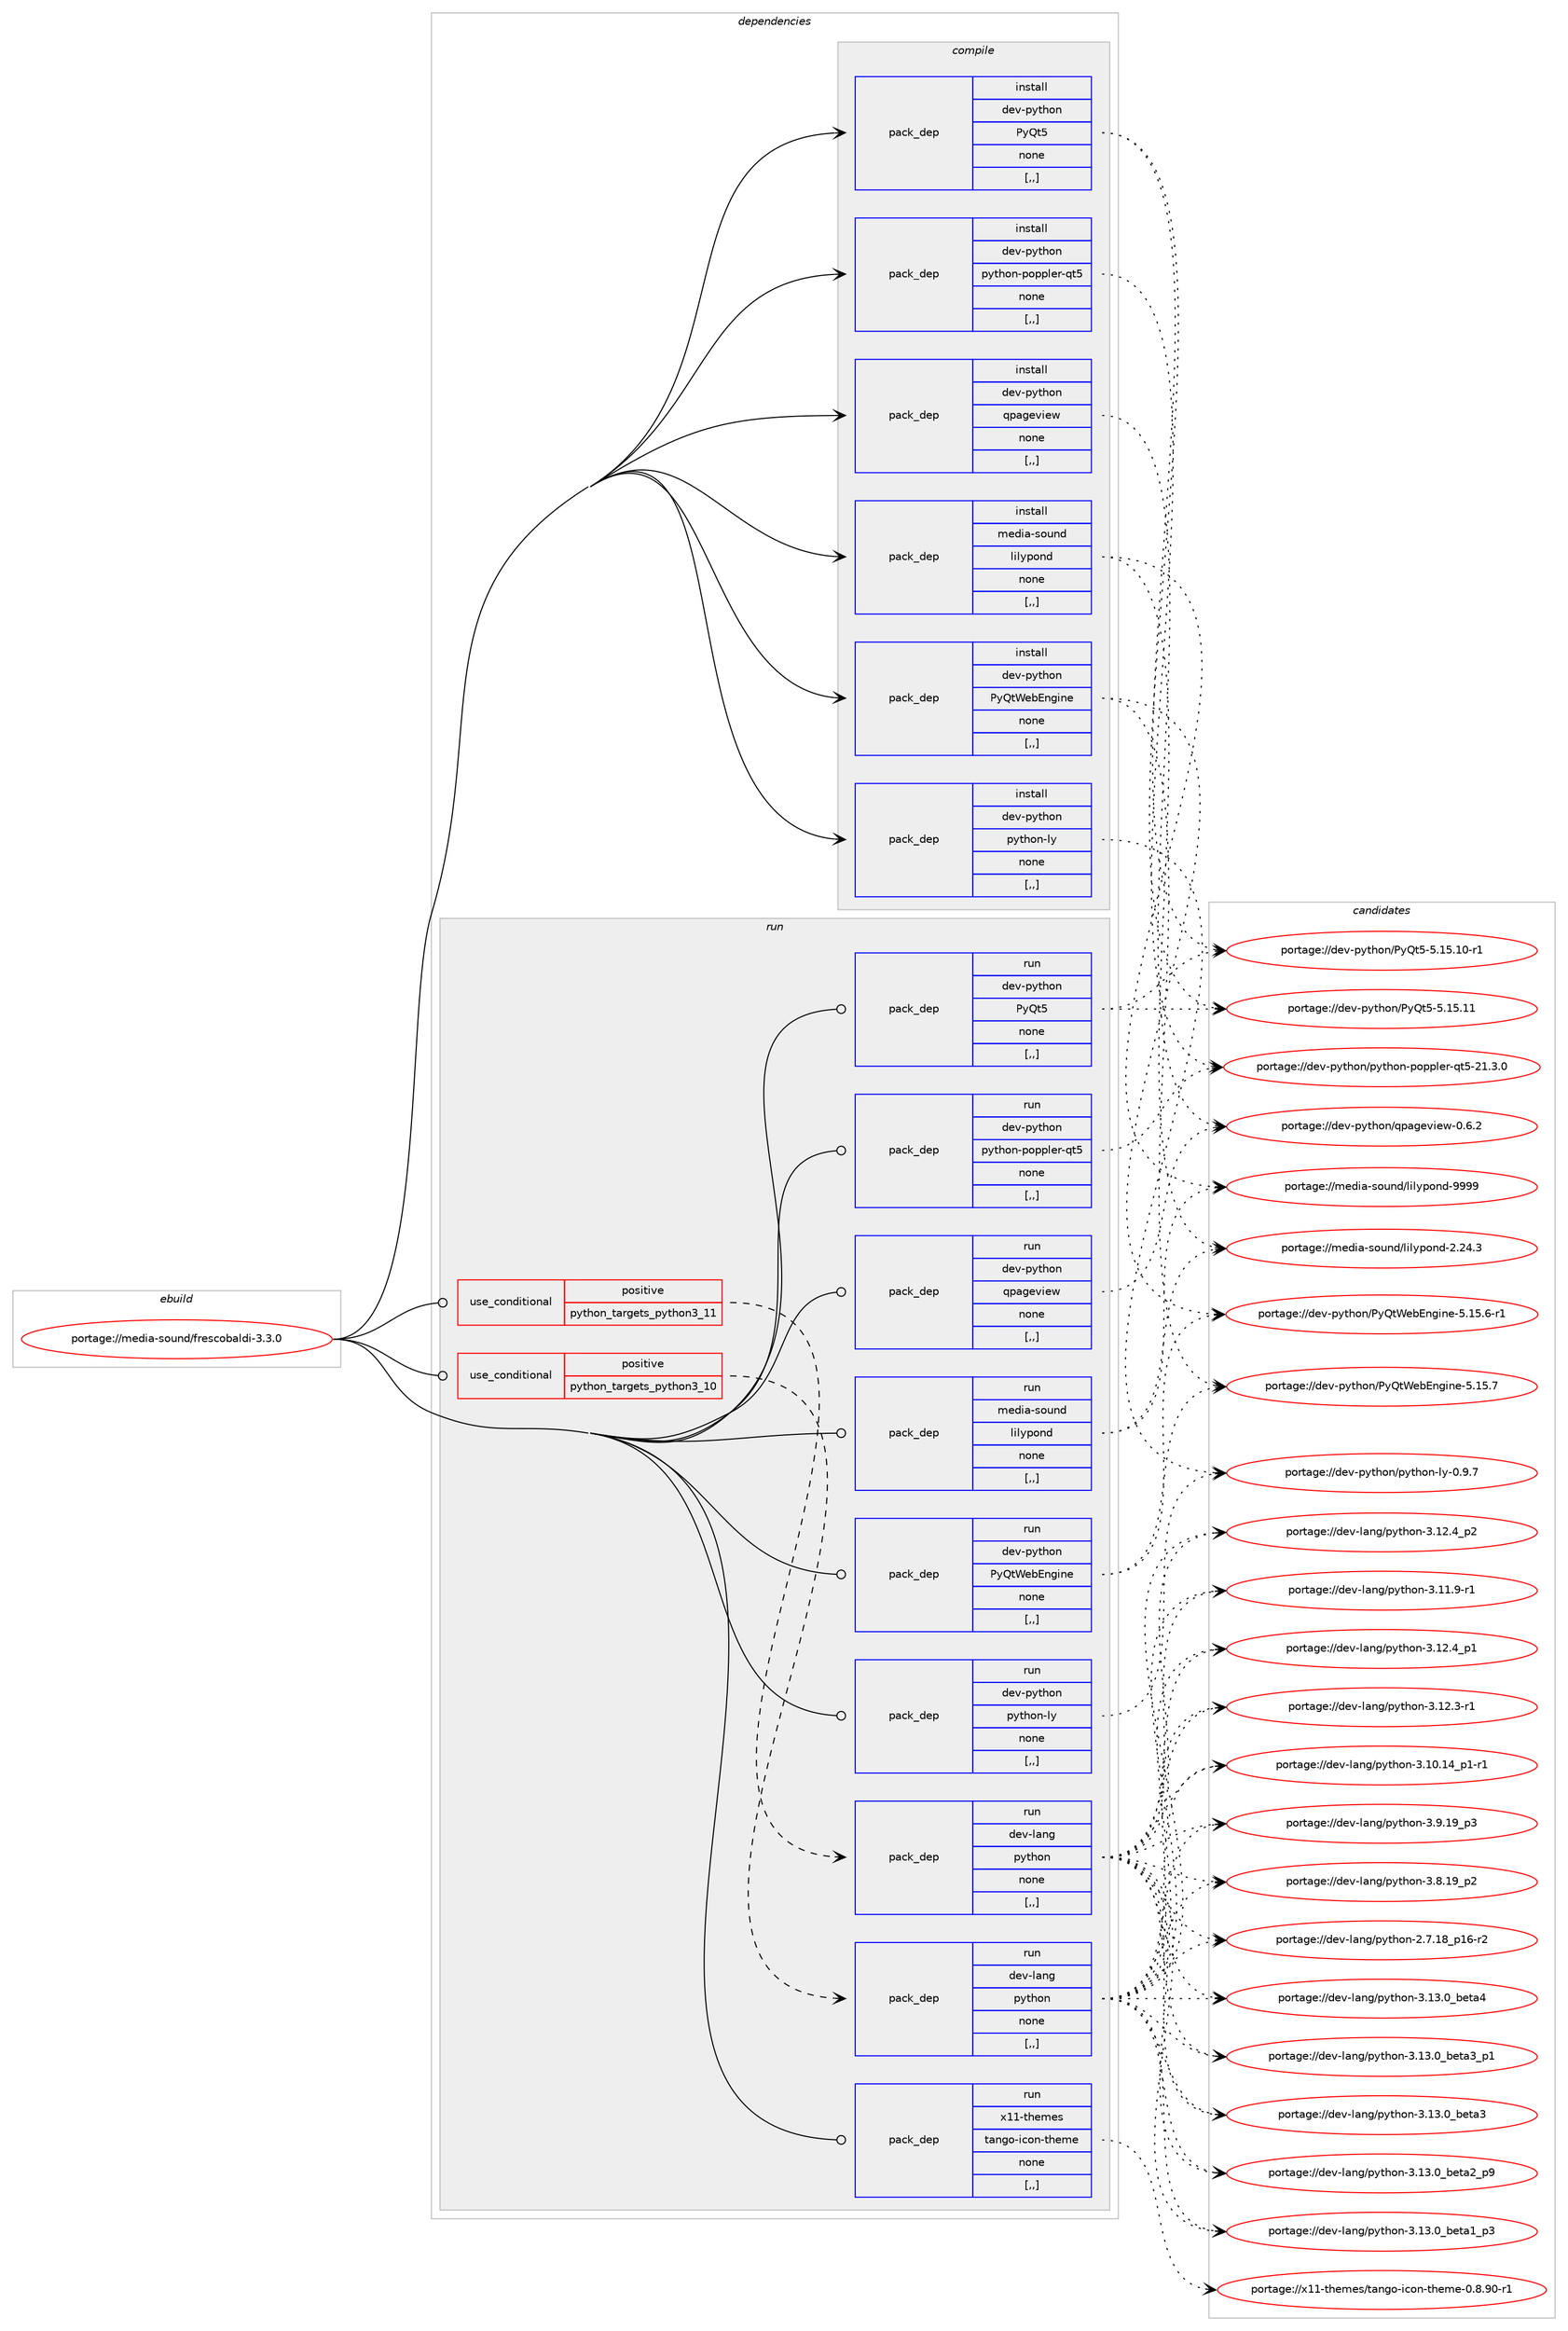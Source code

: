digraph prolog {

# *************
# Graph options
# *************

newrank=true;
concentrate=true;
compound=true;
graph [rankdir=LR,fontname=Helvetica,fontsize=10,ranksep=1.5];#, ranksep=2.5, nodesep=0.2];
edge  [arrowhead=vee];
node  [fontname=Helvetica,fontsize=10];

# **********
# The ebuild
# **********

subgraph cluster_leftcol {
color=gray;
label=<<i>ebuild</i>>;
id [label="portage://media-sound/frescobaldi-3.3.0", color=red, width=4, href="../media-sound/frescobaldi-3.3.0.svg"];
}

# ****************
# The dependencies
# ****************

subgraph cluster_midcol {
color=gray;
label=<<i>dependencies</i>>;
subgraph cluster_compile {
fillcolor="#eeeeee";
style=filled;
label=<<i>compile</i>>;
subgraph pack232908 {
dependency315280 [label=<<TABLE BORDER="0" CELLBORDER="1" CELLSPACING="0" CELLPADDING="4" WIDTH="220"><TR><TD ROWSPAN="6" CELLPADDING="30">pack_dep</TD></TR><TR><TD WIDTH="110">install</TD></TR><TR><TD>dev-python</TD></TR><TR><TD>PyQt5</TD></TR><TR><TD>none</TD></TR><TR><TD>[,,]</TD></TR></TABLE>>, shape=none, color=blue];
}
id:e -> dependency315280:w [weight=20,style="solid",arrowhead="vee"];
subgraph pack232909 {
dependency315281 [label=<<TABLE BORDER="0" CELLBORDER="1" CELLSPACING="0" CELLPADDING="4" WIDTH="220"><TR><TD ROWSPAN="6" CELLPADDING="30">pack_dep</TD></TR><TR><TD WIDTH="110">install</TD></TR><TR><TD>dev-python</TD></TR><TR><TD>PyQtWebEngine</TD></TR><TR><TD>none</TD></TR><TR><TD>[,,]</TD></TR></TABLE>>, shape=none, color=blue];
}
id:e -> dependency315281:w [weight=20,style="solid",arrowhead="vee"];
subgraph pack232910 {
dependency315282 [label=<<TABLE BORDER="0" CELLBORDER="1" CELLSPACING="0" CELLPADDING="4" WIDTH="220"><TR><TD ROWSPAN="6" CELLPADDING="30">pack_dep</TD></TR><TR><TD WIDTH="110">install</TD></TR><TR><TD>dev-python</TD></TR><TR><TD>python-ly</TD></TR><TR><TD>none</TD></TR><TR><TD>[,,]</TD></TR></TABLE>>, shape=none, color=blue];
}
id:e -> dependency315282:w [weight=20,style="solid",arrowhead="vee"];
subgraph pack232911 {
dependency315283 [label=<<TABLE BORDER="0" CELLBORDER="1" CELLSPACING="0" CELLPADDING="4" WIDTH="220"><TR><TD ROWSPAN="6" CELLPADDING="30">pack_dep</TD></TR><TR><TD WIDTH="110">install</TD></TR><TR><TD>dev-python</TD></TR><TR><TD>python-poppler-qt5</TD></TR><TR><TD>none</TD></TR><TR><TD>[,,]</TD></TR></TABLE>>, shape=none, color=blue];
}
id:e -> dependency315283:w [weight=20,style="solid",arrowhead="vee"];
subgraph pack232912 {
dependency315284 [label=<<TABLE BORDER="0" CELLBORDER="1" CELLSPACING="0" CELLPADDING="4" WIDTH="220"><TR><TD ROWSPAN="6" CELLPADDING="30">pack_dep</TD></TR><TR><TD WIDTH="110">install</TD></TR><TR><TD>dev-python</TD></TR><TR><TD>qpageview</TD></TR><TR><TD>none</TD></TR><TR><TD>[,,]</TD></TR></TABLE>>, shape=none, color=blue];
}
id:e -> dependency315284:w [weight=20,style="solid",arrowhead="vee"];
subgraph pack232913 {
dependency315285 [label=<<TABLE BORDER="0" CELLBORDER="1" CELLSPACING="0" CELLPADDING="4" WIDTH="220"><TR><TD ROWSPAN="6" CELLPADDING="30">pack_dep</TD></TR><TR><TD WIDTH="110">install</TD></TR><TR><TD>media-sound</TD></TR><TR><TD>lilypond</TD></TR><TR><TD>none</TD></TR><TR><TD>[,,]</TD></TR></TABLE>>, shape=none, color=blue];
}
id:e -> dependency315285:w [weight=20,style="solid",arrowhead="vee"];
}
subgraph cluster_compileandrun {
fillcolor="#eeeeee";
style=filled;
label=<<i>compile and run</i>>;
}
subgraph cluster_run {
fillcolor="#eeeeee";
style=filled;
label=<<i>run</i>>;
subgraph cond79922 {
dependency315286 [label=<<TABLE BORDER="0" CELLBORDER="1" CELLSPACING="0" CELLPADDING="4"><TR><TD ROWSPAN="3" CELLPADDING="10">use_conditional</TD></TR><TR><TD>positive</TD></TR><TR><TD>python_targets_python3_10</TD></TR></TABLE>>, shape=none, color=red];
subgraph pack232914 {
dependency315287 [label=<<TABLE BORDER="0" CELLBORDER="1" CELLSPACING="0" CELLPADDING="4" WIDTH="220"><TR><TD ROWSPAN="6" CELLPADDING="30">pack_dep</TD></TR><TR><TD WIDTH="110">run</TD></TR><TR><TD>dev-lang</TD></TR><TR><TD>python</TD></TR><TR><TD>none</TD></TR><TR><TD>[,,]</TD></TR></TABLE>>, shape=none, color=blue];
}
dependency315286:e -> dependency315287:w [weight=20,style="dashed",arrowhead="vee"];
}
id:e -> dependency315286:w [weight=20,style="solid",arrowhead="odot"];
subgraph cond79923 {
dependency315288 [label=<<TABLE BORDER="0" CELLBORDER="1" CELLSPACING="0" CELLPADDING="4"><TR><TD ROWSPAN="3" CELLPADDING="10">use_conditional</TD></TR><TR><TD>positive</TD></TR><TR><TD>python_targets_python3_11</TD></TR></TABLE>>, shape=none, color=red];
subgraph pack232915 {
dependency315289 [label=<<TABLE BORDER="0" CELLBORDER="1" CELLSPACING="0" CELLPADDING="4" WIDTH="220"><TR><TD ROWSPAN="6" CELLPADDING="30">pack_dep</TD></TR><TR><TD WIDTH="110">run</TD></TR><TR><TD>dev-lang</TD></TR><TR><TD>python</TD></TR><TR><TD>none</TD></TR><TR><TD>[,,]</TD></TR></TABLE>>, shape=none, color=blue];
}
dependency315288:e -> dependency315289:w [weight=20,style="dashed",arrowhead="vee"];
}
id:e -> dependency315288:w [weight=20,style="solid",arrowhead="odot"];
subgraph pack232916 {
dependency315290 [label=<<TABLE BORDER="0" CELLBORDER="1" CELLSPACING="0" CELLPADDING="4" WIDTH="220"><TR><TD ROWSPAN="6" CELLPADDING="30">pack_dep</TD></TR><TR><TD WIDTH="110">run</TD></TR><TR><TD>dev-python</TD></TR><TR><TD>PyQt5</TD></TR><TR><TD>none</TD></TR><TR><TD>[,,]</TD></TR></TABLE>>, shape=none, color=blue];
}
id:e -> dependency315290:w [weight=20,style="solid",arrowhead="odot"];
subgraph pack232917 {
dependency315291 [label=<<TABLE BORDER="0" CELLBORDER="1" CELLSPACING="0" CELLPADDING="4" WIDTH="220"><TR><TD ROWSPAN="6" CELLPADDING="30">pack_dep</TD></TR><TR><TD WIDTH="110">run</TD></TR><TR><TD>dev-python</TD></TR><TR><TD>PyQtWebEngine</TD></TR><TR><TD>none</TD></TR><TR><TD>[,,]</TD></TR></TABLE>>, shape=none, color=blue];
}
id:e -> dependency315291:w [weight=20,style="solid",arrowhead="odot"];
subgraph pack232918 {
dependency315292 [label=<<TABLE BORDER="0" CELLBORDER="1" CELLSPACING="0" CELLPADDING="4" WIDTH="220"><TR><TD ROWSPAN="6" CELLPADDING="30">pack_dep</TD></TR><TR><TD WIDTH="110">run</TD></TR><TR><TD>dev-python</TD></TR><TR><TD>python-ly</TD></TR><TR><TD>none</TD></TR><TR><TD>[,,]</TD></TR></TABLE>>, shape=none, color=blue];
}
id:e -> dependency315292:w [weight=20,style="solid",arrowhead="odot"];
subgraph pack232919 {
dependency315293 [label=<<TABLE BORDER="0" CELLBORDER="1" CELLSPACING="0" CELLPADDING="4" WIDTH="220"><TR><TD ROWSPAN="6" CELLPADDING="30">pack_dep</TD></TR><TR><TD WIDTH="110">run</TD></TR><TR><TD>dev-python</TD></TR><TR><TD>python-poppler-qt5</TD></TR><TR><TD>none</TD></TR><TR><TD>[,,]</TD></TR></TABLE>>, shape=none, color=blue];
}
id:e -> dependency315293:w [weight=20,style="solid",arrowhead="odot"];
subgraph pack232920 {
dependency315294 [label=<<TABLE BORDER="0" CELLBORDER="1" CELLSPACING="0" CELLPADDING="4" WIDTH="220"><TR><TD ROWSPAN="6" CELLPADDING="30">pack_dep</TD></TR><TR><TD WIDTH="110">run</TD></TR><TR><TD>dev-python</TD></TR><TR><TD>qpageview</TD></TR><TR><TD>none</TD></TR><TR><TD>[,,]</TD></TR></TABLE>>, shape=none, color=blue];
}
id:e -> dependency315294:w [weight=20,style="solid",arrowhead="odot"];
subgraph pack232921 {
dependency315295 [label=<<TABLE BORDER="0" CELLBORDER="1" CELLSPACING="0" CELLPADDING="4" WIDTH="220"><TR><TD ROWSPAN="6" CELLPADDING="30">pack_dep</TD></TR><TR><TD WIDTH="110">run</TD></TR><TR><TD>media-sound</TD></TR><TR><TD>lilypond</TD></TR><TR><TD>none</TD></TR><TR><TD>[,,]</TD></TR></TABLE>>, shape=none, color=blue];
}
id:e -> dependency315295:w [weight=20,style="solid",arrowhead="odot"];
subgraph pack232922 {
dependency315296 [label=<<TABLE BORDER="0" CELLBORDER="1" CELLSPACING="0" CELLPADDING="4" WIDTH="220"><TR><TD ROWSPAN="6" CELLPADDING="30">pack_dep</TD></TR><TR><TD WIDTH="110">run</TD></TR><TR><TD>x11-themes</TD></TR><TR><TD>tango-icon-theme</TD></TR><TR><TD>none</TD></TR><TR><TD>[,,]</TD></TR></TABLE>>, shape=none, color=blue];
}
id:e -> dependency315296:w [weight=20,style="solid",arrowhead="odot"];
}
}

# **************
# The candidates
# **************

subgraph cluster_choices {
rank=same;
color=gray;
label=<<i>candidates</i>>;

subgraph choice232908 {
color=black;
nodesep=1;
choice10010111845112121116104111110478012181116534553464953464949 [label="portage://dev-python/PyQt5-5.15.11", color=red, width=4,href="../dev-python/PyQt5-5.15.11.svg"];
choice100101118451121211161041111104780121811165345534649534649484511449 [label="portage://dev-python/PyQt5-5.15.10-r1", color=red, width=4,href="../dev-python/PyQt5-5.15.10-r1.svg"];
dependency315280:e -> choice10010111845112121116104111110478012181116534553464953464949:w [style=dotted,weight="100"];
dependency315280:e -> choice100101118451121211161041111104780121811165345534649534649484511449:w [style=dotted,weight="100"];
}
subgraph choice232909 {
color=black;
nodesep=1;
choice1001011184511212111610411111047801218111687101986911010310511010145534649534655 [label="portage://dev-python/PyQtWebEngine-5.15.7", color=red, width=4,href="../dev-python/PyQtWebEngine-5.15.7.svg"];
choice10010111845112121116104111110478012181116871019869110103105110101455346495346544511449 [label="portage://dev-python/PyQtWebEngine-5.15.6-r1", color=red, width=4,href="../dev-python/PyQtWebEngine-5.15.6-r1.svg"];
dependency315281:e -> choice1001011184511212111610411111047801218111687101986911010310511010145534649534655:w [style=dotted,weight="100"];
dependency315281:e -> choice10010111845112121116104111110478012181116871019869110103105110101455346495346544511449:w [style=dotted,weight="100"];
}
subgraph choice232910 {
color=black;
nodesep=1;
choice100101118451121211161041111104711212111610411111045108121454846574655 [label="portage://dev-python/python-ly-0.9.7", color=red, width=4,href="../dev-python/python-ly-0.9.7.svg"];
dependency315282:e -> choice100101118451121211161041111104711212111610411111045108121454846574655:w [style=dotted,weight="100"];
}
subgraph choice232911 {
color=black;
nodesep=1;
choice100101118451121211161041111104711212111610411111045112111112112108101114451131165345504946514648 [label="portage://dev-python/python-poppler-qt5-21.3.0", color=red, width=4,href="../dev-python/python-poppler-qt5-21.3.0.svg"];
dependency315283:e -> choice100101118451121211161041111104711212111610411111045112111112112108101114451131165345504946514648:w [style=dotted,weight="100"];
}
subgraph choice232912 {
color=black;
nodesep=1;
choice100101118451121211161041111104711311297103101118105101119454846544650 [label="portage://dev-python/qpageview-0.6.2", color=red, width=4,href="../dev-python/qpageview-0.6.2.svg"];
dependency315284:e -> choice100101118451121211161041111104711311297103101118105101119454846544650:w [style=dotted,weight="100"];
}
subgraph choice232913 {
color=black;
nodesep=1;
choice1091011001059745115111117110100471081051081211121111101004557575757 [label="portage://media-sound/lilypond-9999", color=red, width=4,href="../media-sound/lilypond-9999.svg"];
choice10910110010597451151111171101004710810510812111211111010045504650524651 [label="portage://media-sound/lilypond-2.24.3", color=red, width=4,href="../media-sound/lilypond-2.24.3.svg"];
dependency315285:e -> choice1091011001059745115111117110100471081051081211121111101004557575757:w [style=dotted,weight="100"];
dependency315285:e -> choice10910110010597451151111171101004710810510812111211111010045504650524651:w [style=dotted,weight="100"];
}
subgraph choice232914 {
color=black;
nodesep=1;
choice1001011184510897110103471121211161041111104551464951464895981011169752 [label="portage://dev-lang/python-3.13.0_beta4", color=red, width=4,href="../dev-lang/python-3.13.0_beta4.svg"];
choice10010111845108971101034711212111610411111045514649514648959810111697519511249 [label="portage://dev-lang/python-3.13.0_beta3_p1", color=red, width=4,href="../dev-lang/python-3.13.0_beta3_p1.svg"];
choice1001011184510897110103471121211161041111104551464951464895981011169751 [label="portage://dev-lang/python-3.13.0_beta3", color=red, width=4,href="../dev-lang/python-3.13.0_beta3.svg"];
choice10010111845108971101034711212111610411111045514649514648959810111697509511257 [label="portage://dev-lang/python-3.13.0_beta2_p9", color=red, width=4,href="../dev-lang/python-3.13.0_beta2_p9.svg"];
choice10010111845108971101034711212111610411111045514649514648959810111697499511251 [label="portage://dev-lang/python-3.13.0_beta1_p3", color=red, width=4,href="../dev-lang/python-3.13.0_beta1_p3.svg"];
choice100101118451089711010347112121116104111110455146495046529511250 [label="portage://dev-lang/python-3.12.4_p2", color=red, width=4,href="../dev-lang/python-3.12.4_p2.svg"];
choice100101118451089711010347112121116104111110455146495046529511249 [label="portage://dev-lang/python-3.12.4_p1", color=red, width=4,href="../dev-lang/python-3.12.4_p1.svg"];
choice100101118451089711010347112121116104111110455146495046514511449 [label="portage://dev-lang/python-3.12.3-r1", color=red, width=4,href="../dev-lang/python-3.12.3-r1.svg"];
choice100101118451089711010347112121116104111110455146494946574511449 [label="portage://dev-lang/python-3.11.9-r1", color=red, width=4,href="../dev-lang/python-3.11.9-r1.svg"];
choice100101118451089711010347112121116104111110455146494846495295112494511449 [label="portage://dev-lang/python-3.10.14_p1-r1", color=red, width=4,href="../dev-lang/python-3.10.14_p1-r1.svg"];
choice100101118451089711010347112121116104111110455146574649579511251 [label="portage://dev-lang/python-3.9.19_p3", color=red, width=4,href="../dev-lang/python-3.9.19_p3.svg"];
choice100101118451089711010347112121116104111110455146564649579511250 [label="portage://dev-lang/python-3.8.19_p2", color=red, width=4,href="../dev-lang/python-3.8.19_p2.svg"];
choice100101118451089711010347112121116104111110455046554649569511249544511450 [label="portage://dev-lang/python-2.7.18_p16-r2", color=red, width=4,href="../dev-lang/python-2.7.18_p16-r2.svg"];
dependency315287:e -> choice1001011184510897110103471121211161041111104551464951464895981011169752:w [style=dotted,weight="100"];
dependency315287:e -> choice10010111845108971101034711212111610411111045514649514648959810111697519511249:w [style=dotted,weight="100"];
dependency315287:e -> choice1001011184510897110103471121211161041111104551464951464895981011169751:w [style=dotted,weight="100"];
dependency315287:e -> choice10010111845108971101034711212111610411111045514649514648959810111697509511257:w [style=dotted,weight="100"];
dependency315287:e -> choice10010111845108971101034711212111610411111045514649514648959810111697499511251:w [style=dotted,weight="100"];
dependency315287:e -> choice100101118451089711010347112121116104111110455146495046529511250:w [style=dotted,weight="100"];
dependency315287:e -> choice100101118451089711010347112121116104111110455146495046529511249:w [style=dotted,weight="100"];
dependency315287:e -> choice100101118451089711010347112121116104111110455146495046514511449:w [style=dotted,weight="100"];
dependency315287:e -> choice100101118451089711010347112121116104111110455146494946574511449:w [style=dotted,weight="100"];
dependency315287:e -> choice100101118451089711010347112121116104111110455146494846495295112494511449:w [style=dotted,weight="100"];
dependency315287:e -> choice100101118451089711010347112121116104111110455146574649579511251:w [style=dotted,weight="100"];
dependency315287:e -> choice100101118451089711010347112121116104111110455146564649579511250:w [style=dotted,weight="100"];
dependency315287:e -> choice100101118451089711010347112121116104111110455046554649569511249544511450:w [style=dotted,weight="100"];
}
subgraph choice232915 {
color=black;
nodesep=1;
choice1001011184510897110103471121211161041111104551464951464895981011169752 [label="portage://dev-lang/python-3.13.0_beta4", color=red, width=4,href="../dev-lang/python-3.13.0_beta4.svg"];
choice10010111845108971101034711212111610411111045514649514648959810111697519511249 [label="portage://dev-lang/python-3.13.0_beta3_p1", color=red, width=4,href="../dev-lang/python-3.13.0_beta3_p1.svg"];
choice1001011184510897110103471121211161041111104551464951464895981011169751 [label="portage://dev-lang/python-3.13.0_beta3", color=red, width=4,href="../dev-lang/python-3.13.0_beta3.svg"];
choice10010111845108971101034711212111610411111045514649514648959810111697509511257 [label="portage://dev-lang/python-3.13.0_beta2_p9", color=red, width=4,href="../dev-lang/python-3.13.0_beta2_p9.svg"];
choice10010111845108971101034711212111610411111045514649514648959810111697499511251 [label="portage://dev-lang/python-3.13.0_beta1_p3", color=red, width=4,href="../dev-lang/python-3.13.0_beta1_p3.svg"];
choice100101118451089711010347112121116104111110455146495046529511250 [label="portage://dev-lang/python-3.12.4_p2", color=red, width=4,href="../dev-lang/python-3.12.4_p2.svg"];
choice100101118451089711010347112121116104111110455146495046529511249 [label="portage://dev-lang/python-3.12.4_p1", color=red, width=4,href="../dev-lang/python-3.12.4_p1.svg"];
choice100101118451089711010347112121116104111110455146495046514511449 [label="portage://dev-lang/python-3.12.3-r1", color=red, width=4,href="../dev-lang/python-3.12.3-r1.svg"];
choice100101118451089711010347112121116104111110455146494946574511449 [label="portage://dev-lang/python-3.11.9-r1", color=red, width=4,href="../dev-lang/python-3.11.9-r1.svg"];
choice100101118451089711010347112121116104111110455146494846495295112494511449 [label="portage://dev-lang/python-3.10.14_p1-r1", color=red, width=4,href="../dev-lang/python-3.10.14_p1-r1.svg"];
choice100101118451089711010347112121116104111110455146574649579511251 [label="portage://dev-lang/python-3.9.19_p3", color=red, width=4,href="../dev-lang/python-3.9.19_p3.svg"];
choice100101118451089711010347112121116104111110455146564649579511250 [label="portage://dev-lang/python-3.8.19_p2", color=red, width=4,href="../dev-lang/python-3.8.19_p2.svg"];
choice100101118451089711010347112121116104111110455046554649569511249544511450 [label="portage://dev-lang/python-2.7.18_p16-r2", color=red, width=4,href="../dev-lang/python-2.7.18_p16-r2.svg"];
dependency315289:e -> choice1001011184510897110103471121211161041111104551464951464895981011169752:w [style=dotted,weight="100"];
dependency315289:e -> choice10010111845108971101034711212111610411111045514649514648959810111697519511249:w [style=dotted,weight="100"];
dependency315289:e -> choice1001011184510897110103471121211161041111104551464951464895981011169751:w [style=dotted,weight="100"];
dependency315289:e -> choice10010111845108971101034711212111610411111045514649514648959810111697509511257:w [style=dotted,weight="100"];
dependency315289:e -> choice10010111845108971101034711212111610411111045514649514648959810111697499511251:w [style=dotted,weight="100"];
dependency315289:e -> choice100101118451089711010347112121116104111110455146495046529511250:w [style=dotted,weight="100"];
dependency315289:e -> choice100101118451089711010347112121116104111110455146495046529511249:w [style=dotted,weight="100"];
dependency315289:e -> choice100101118451089711010347112121116104111110455146495046514511449:w [style=dotted,weight="100"];
dependency315289:e -> choice100101118451089711010347112121116104111110455146494946574511449:w [style=dotted,weight="100"];
dependency315289:e -> choice100101118451089711010347112121116104111110455146494846495295112494511449:w [style=dotted,weight="100"];
dependency315289:e -> choice100101118451089711010347112121116104111110455146574649579511251:w [style=dotted,weight="100"];
dependency315289:e -> choice100101118451089711010347112121116104111110455146564649579511250:w [style=dotted,weight="100"];
dependency315289:e -> choice100101118451089711010347112121116104111110455046554649569511249544511450:w [style=dotted,weight="100"];
}
subgraph choice232916 {
color=black;
nodesep=1;
choice10010111845112121116104111110478012181116534553464953464949 [label="portage://dev-python/PyQt5-5.15.11", color=red, width=4,href="../dev-python/PyQt5-5.15.11.svg"];
choice100101118451121211161041111104780121811165345534649534649484511449 [label="portage://dev-python/PyQt5-5.15.10-r1", color=red, width=4,href="../dev-python/PyQt5-5.15.10-r1.svg"];
dependency315290:e -> choice10010111845112121116104111110478012181116534553464953464949:w [style=dotted,weight="100"];
dependency315290:e -> choice100101118451121211161041111104780121811165345534649534649484511449:w [style=dotted,weight="100"];
}
subgraph choice232917 {
color=black;
nodesep=1;
choice1001011184511212111610411111047801218111687101986911010310511010145534649534655 [label="portage://dev-python/PyQtWebEngine-5.15.7", color=red, width=4,href="../dev-python/PyQtWebEngine-5.15.7.svg"];
choice10010111845112121116104111110478012181116871019869110103105110101455346495346544511449 [label="portage://dev-python/PyQtWebEngine-5.15.6-r1", color=red, width=4,href="../dev-python/PyQtWebEngine-5.15.6-r1.svg"];
dependency315291:e -> choice1001011184511212111610411111047801218111687101986911010310511010145534649534655:w [style=dotted,weight="100"];
dependency315291:e -> choice10010111845112121116104111110478012181116871019869110103105110101455346495346544511449:w [style=dotted,weight="100"];
}
subgraph choice232918 {
color=black;
nodesep=1;
choice100101118451121211161041111104711212111610411111045108121454846574655 [label="portage://dev-python/python-ly-0.9.7", color=red, width=4,href="../dev-python/python-ly-0.9.7.svg"];
dependency315292:e -> choice100101118451121211161041111104711212111610411111045108121454846574655:w [style=dotted,weight="100"];
}
subgraph choice232919 {
color=black;
nodesep=1;
choice100101118451121211161041111104711212111610411111045112111112112108101114451131165345504946514648 [label="portage://dev-python/python-poppler-qt5-21.3.0", color=red, width=4,href="../dev-python/python-poppler-qt5-21.3.0.svg"];
dependency315293:e -> choice100101118451121211161041111104711212111610411111045112111112112108101114451131165345504946514648:w [style=dotted,weight="100"];
}
subgraph choice232920 {
color=black;
nodesep=1;
choice100101118451121211161041111104711311297103101118105101119454846544650 [label="portage://dev-python/qpageview-0.6.2", color=red, width=4,href="../dev-python/qpageview-0.6.2.svg"];
dependency315294:e -> choice100101118451121211161041111104711311297103101118105101119454846544650:w [style=dotted,weight="100"];
}
subgraph choice232921 {
color=black;
nodesep=1;
choice1091011001059745115111117110100471081051081211121111101004557575757 [label="portage://media-sound/lilypond-9999", color=red, width=4,href="../media-sound/lilypond-9999.svg"];
choice10910110010597451151111171101004710810510812111211111010045504650524651 [label="portage://media-sound/lilypond-2.24.3", color=red, width=4,href="../media-sound/lilypond-2.24.3.svg"];
dependency315295:e -> choice1091011001059745115111117110100471081051081211121111101004557575757:w [style=dotted,weight="100"];
dependency315295:e -> choice10910110010597451151111171101004710810510812111211111010045504650524651:w [style=dotted,weight="100"];
}
subgraph choice232922 {
color=black;
nodesep=1;
choice1204949451161041011091011154711697110103111451059911111045116104101109101454846564657484511449 [label="portage://x11-themes/tango-icon-theme-0.8.90-r1", color=red, width=4,href="../x11-themes/tango-icon-theme-0.8.90-r1.svg"];
dependency315296:e -> choice1204949451161041011091011154711697110103111451059911111045116104101109101454846564657484511449:w [style=dotted,weight="100"];
}
}

}
